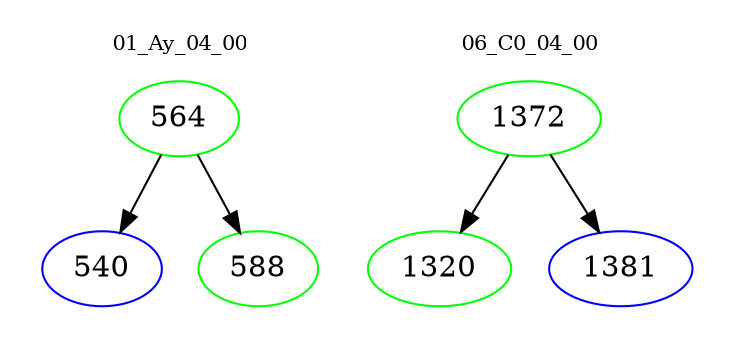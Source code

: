 digraph{
subgraph cluster_0 {
color = white
label = "01_Ay_04_00";
fontsize=10;
T0_564 [label="564", color="green"]
T0_564 -> T0_540 [color="black"]
T0_540 [label="540", color="blue"]
T0_564 -> T0_588 [color="black"]
T0_588 [label="588", color="green"]
}
subgraph cluster_1 {
color = white
label = "06_C0_04_00";
fontsize=10;
T1_1372 [label="1372", color="green"]
T1_1372 -> T1_1320 [color="black"]
T1_1320 [label="1320", color="green"]
T1_1372 -> T1_1381 [color="black"]
T1_1381 [label="1381", color="blue"]
}
}
